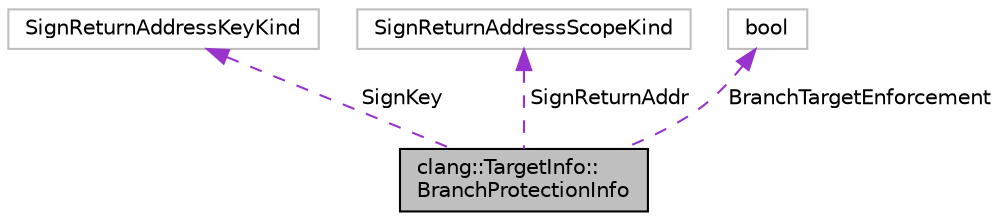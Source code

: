 digraph "clang::TargetInfo::BranchProtectionInfo"
{
 // LATEX_PDF_SIZE
  bgcolor="transparent";
  edge [fontname="Helvetica",fontsize="10",labelfontname="Helvetica",labelfontsize="10"];
  node [fontname="Helvetica",fontsize="10",shape=record];
  Node1 [label="clang::TargetInfo::\lBranchProtectionInfo",height=0.2,width=0.4,color="black", fillcolor="grey75", style="filled", fontcolor="black",tooltip=" "];
  Node2 -> Node1 [dir="back",color="darkorchid3",fontsize="10",style="dashed",label=" SignKey" ,fontname="Helvetica"];
  Node2 [label="SignReturnAddressKeyKind",height=0.2,width=0.4,color="grey75",tooltip=" "];
  Node3 -> Node1 [dir="back",color="darkorchid3",fontsize="10",style="dashed",label=" SignReturnAddr" ,fontname="Helvetica"];
  Node3 [label="SignReturnAddressScopeKind",height=0.2,width=0.4,color="grey75",tooltip=" "];
  Node4 -> Node1 [dir="back",color="darkorchid3",fontsize="10",style="dashed",label=" BranchTargetEnforcement" ,fontname="Helvetica"];
  Node4 [label="bool",height=0.2,width=0.4,color="grey75",tooltip=" "];
}
